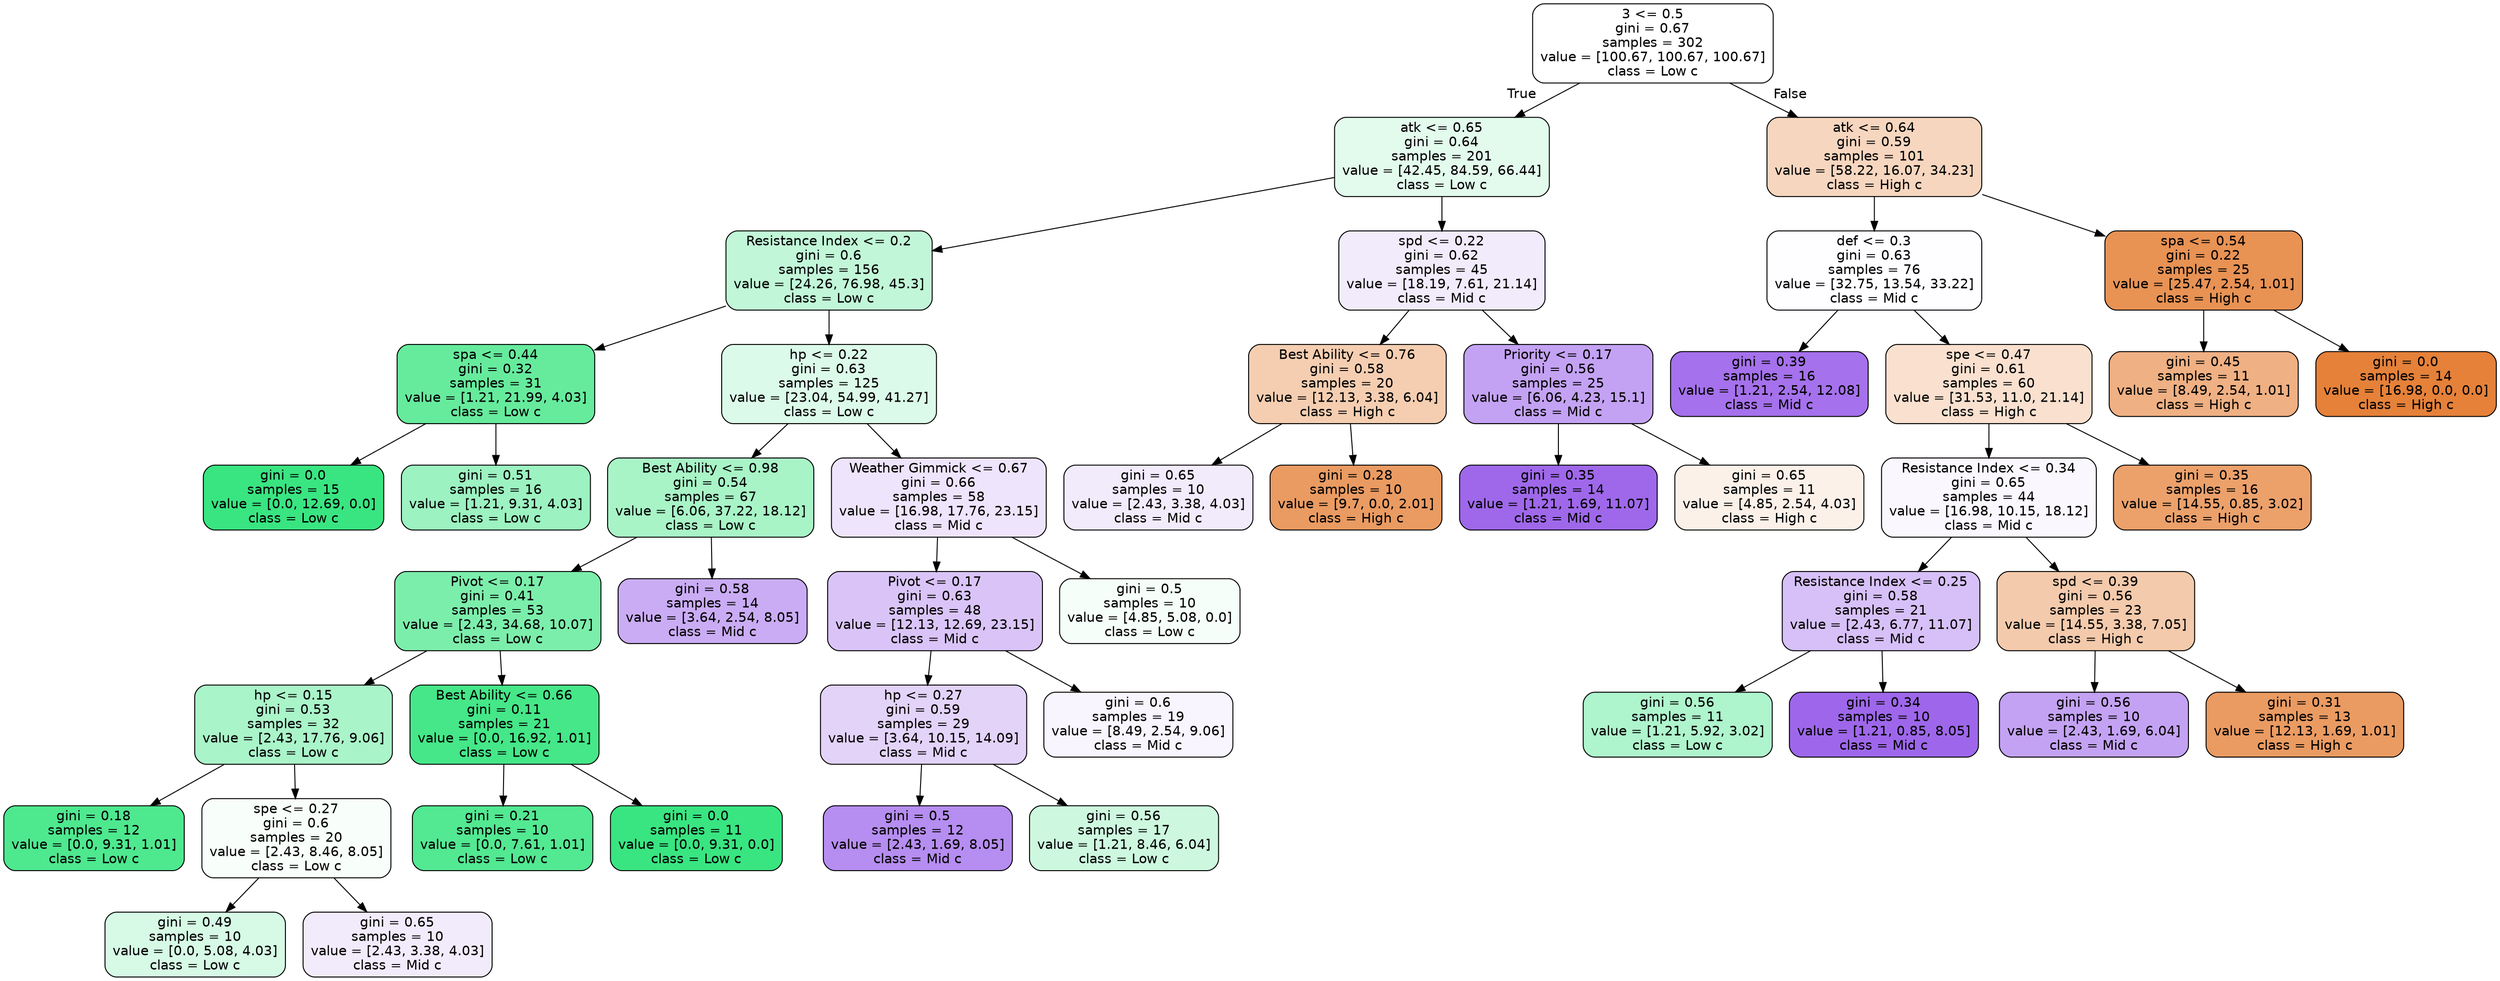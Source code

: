 digraph Tree {
node [shape=box, style="filled, rounded", color="black", fontname=helvetica] ;
edge [fontname=helvetica] ;
0 [label="3 <= 0.5\ngini = 0.67\nsamples = 302\nvalue = [100.67, 100.67, 100.67]\nclass = Low c", fillcolor="#ffffff"] ;
1 [label="atk <= 0.65\ngini = 0.64\nsamples = 201\nvalue = [42.45, 84.59, 66.44]\nclass = Low c", fillcolor="#e3fbed"] ;
0 -> 1 [labeldistance=2.5, labelangle=45, headlabel="True"] ;
2 [label="Resistance Index <= 0.2\ngini = 0.6\nsamples = 156\nvalue = [24.26, 76.98, 45.3]\nclass = Low c", fillcolor="#c1f7d8"] ;
1 -> 2 ;
3 [label="spa <= 0.44\ngini = 0.32\nsamples = 31\nvalue = [1.21, 21.99, 4.03]\nclass = Low c", fillcolor="#66eb9d"] ;
2 -> 3 ;
4 [label="gini = 0.0\nsamples = 15\nvalue = [0.0, 12.69, 0.0]\nclass = Low c", fillcolor="#39e581"] ;
3 -> 4 ;
5 [label="gini = 0.51\nsamples = 16\nvalue = [1.21, 9.31, 4.03]\nclass = Low c", fillcolor="#9cf2c0"] ;
3 -> 5 ;
6 [label="hp <= 0.22\ngini = 0.63\nsamples = 125\nvalue = [23.04, 54.99, 41.27]\nclass = Low c", fillcolor="#dcfae9"] ;
2 -> 6 ;
7 [label="Best Ability <= 0.98\ngini = 0.54\nsamples = 67\nvalue = [6.06, 37.22, 18.12]\nclass = Low c", fillcolor="#a8f4c7"] ;
6 -> 7 ;
8 [label="Pivot <= 0.17\ngini = 0.41\nsamples = 53\nvalue = [2.43, 34.68, 10.07]\nclass = Low c", fillcolor="#7ceeab"] ;
7 -> 8 ;
9 [label="hp <= 0.15\ngini = 0.53\nsamples = 32\nvalue = [2.43, 17.76, 9.06]\nclass = Low c", fillcolor="#aaf4c9"] ;
8 -> 9 ;
10 [label="gini = 0.18\nsamples = 12\nvalue = [0.0, 9.31, 1.01]\nclass = Low c", fillcolor="#4ee88f"] ;
9 -> 10 ;
11 [label="spe <= 0.27\ngini = 0.6\nsamples = 20\nvalue = [2.43, 8.46, 8.05]\nclass = Low c", fillcolor="#f8fefa"] ;
9 -> 11 ;
12 [label="gini = 0.49\nsamples = 10\nvalue = [0.0, 5.08, 4.03]\nclass = Low c", fillcolor="#d6fae5"] ;
11 -> 12 ;
13 [label="gini = 0.65\nsamples = 10\nvalue = [2.43, 3.38, 4.03]\nclass = Mid c", fillcolor="#f2ebfc"] ;
11 -> 13 ;
14 [label="Best Ability <= 0.66\ngini = 0.11\nsamples = 21\nvalue = [0.0, 16.92, 1.01]\nclass = Low c", fillcolor="#45e788"] ;
8 -> 14 ;
15 [label="gini = 0.21\nsamples = 10\nvalue = [0.0, 7.61, 1.01]\nclass = Low c", fillcolor="#53e892"] ;
14 -> 15 ;
16 [label="gini = 0.0\nsamples = 11\nvalue = [0.0, 9.31, 0.0]\nclass = Low c", fillcolor="#39e581"] ;
14 -> 16 ;
17 [label="gini = 0.58\nsamples = 14\nvalue = [3.64, 2.54, 8.05]\nclass = Mid c", fillcolor="#caacf4"] ;
7 -> 17 ;
18 [label="Weather Gimmick <= 0.67\ngini = 0.66\nsamples = 58\nvalue = [16.98, 17.76, 23.15]\nclass = Mid c", fillcolor="#eee4fc"] ;
6 -> 18 ;
19 [label="Pivot <= 0.17\ngini = 0.63\nsamples = 48\nvalue = [12.13, 12.69, 23.15]\nclass = Mid c", fillcolor="#dac4f7"] ;
18 -> 19 ;
20 [label="hp <= 0.27\ngini = 0.59\nsamples = 29\nvalue = [3.64, 10.15, 14.09]\nclass = Mid c", fillcolor="#e3d3f9"] ;
19 -> 20 ;
21 [label="gini = 0.5\nsamples = 12\nvalue = [2.43, 1.69, 8.05]\nclass = Mid c", fillcolor="#b68df0"] ;
20 -> 21 ;
22 [label="gini = 0.56\nsamples = 17\nvalue = [1.21, 8.46, 6.04]\nclass = Low c", fillcolor="#cdf8df"] ;
20 -> 22 ;
23 [label="gini = 0.6\nsamples = 19\nvalue = [8.49, 2.54, 9.06]\nclass = Mid c", fillcolor="#f9f5fe"] ;
19 -> 23 ;
24 [label="gini = 0.5\nsamples = 10\nvalue = [4.85, 5.08, 0.0]\nclass = Low c", fillcolor="#f6fef9"] ;
18 -> 24 ;
25 [label="spd <= 0.22\ngini = 0.62\nsamples = 45\nvalue = [18.19, 7.61, 21.14]\nclass = Mid c", fillcolor="#f2ebfc"] ;
1 -> 25 ;
26 [label="Best Ability <= 0.76\ngini = 0.58\nsamples = 20\nvalue = [12.13, 3.38, 6.04]\nclass = High c", fillcolor="#f5ceb1"] ;
25 -> 26 ;
27 [label="gini = 0.65\nsamples = 10\nvalue = [2.43, 3.38, 4.03]\nclass = Mid c", fillcolor="#f2ebfc"] ;
26 -> 27 ;
28 [label="gini = 0.28\nsamples = 10\nvalue = [9.7, 0.0, 2.01]\nclass = High c", fillcolor="#ea9b62"] ;
26 -> 28 ;
29 [label="Priority <= 0.17\ngini = 0.56\nsamples = 25\nvalue = [6.06, 4.23, 15.1]\nclass = Mid c", fillcolor="#c4a2f3"] ;
25 -> 29 ;
30 [label="gini = 0.35\nsamples = 14\nvalue = [1.21, 1.69, 11.07]\nclass = Mid c", fillcolor="#9f68eb"] ;
29 -> 30 ;
31 [label="gini = 0.65\nsamples = 11\nvalue = [4.85, 2.54, 4.03]\nclass = High c", fillcolor="#fcf1e9"] ;
29 -> 31 ;
32 [label="atk <= 0.64\ngini = 0.59\nsamples = 101\nvalue = [58.22, 16.07, 34.23]\nclass = High c", fillcolor="#f7d6bf"] ;
0 -> 32 [labeldistance=2.5, labelangle=-45, headlabel="False"] ;
33 [label="def <= 0.3\ngini = 0.63\nsamples = 76\nvalue = [32.75, 13.54, 33.22]\nclass = Mid c", fillcolor="#fefdff"] ;
32 -> 33 ;
34 [label="gini = 0.39\nsamples = 16\nvalue = [1.21, 2.54, 12.08]\nclass = Mid c", fillcolor="#a571ec"] ;
33 -> 34 ;
35 [label="spe <= 0.47\ngini = 0.61\nsamples = 60\nvalue = [31.53, 11.0, 21.14]\nclass = High c", fillcolor="#f9e0cf"] ;
33 -> 35 ;
36 [label="Resistance Index <= 0.34\ngini = 0.65\nsamples = 44\nvalue = [16.98, 10.15, 18.12]\nclass = Mid c", fillcolor="#faf7fe"] ;
35 -> 36 ;
37 [label="Resistance Index <= 0.25\ngini = 0.58\nsamples = 21\nvalue = [2.43, 6.77, 11.07]\nclass = Mid c", fillcolor="#d7c0f7"] ;
36 -> 37 ;
38 [label="gini = 0.56\nsamples = 11\nvalue = [1.21, 5.92, 3.02]\nclass = Low c", fillcolor="#aef4cc"] ;
37 -> 38 ;
39 [label="gini = 0.34\nsamples = 10\nvalue = [1.21, 0.85, 8.05]\nclass = Mid c", fillcolor="#9e67eb"] ;
37 -> 39 ;
40 [label="spd <= 0.39\ngini = 0.56\nsamples = 23\nvalue = [14.55, 3.38, 7.05]\nclass = High c", fillcolor="#f4caac"] ;
36 -> 40 ;
41 [label="gini = 0.56\nsamples = 10\nvalue = [2.43, 1.69, 6.04]\nclass = Mid c", fillcolor="#c4a2f3"] ;
40 -> 41 ;
42 [label="gini = 0.31\nsamples = 13\nvalue = [12.13, 1.69, 1.01]\nclass = High c", fillcolor="#ea9b62"] ;
40 -> 42 ;
43 [label="gini = 0.35\nsamples = 16\nvalue = [14.55, 0.85, 3.02]\nclass = High c", fillcolor="#eca16b"] ;
35 -> 43 ;
44 [label="spa <= 0.54\ngini = 0.22\nsamples = 25\nvalue = [25.47, 2.54, 1.01]\nclass = High c", fillcolor="#e89254"] ;
32 -> 44 ;
45 [label="gini = 0.45\nsamples = 11\nvalue = [8.49, 2.54, 1.01]\nclass = High c", fillcolor="#efb083"] ;
44 -> 45 ;
46 [label="gini = 0.0\nsamples = 14\nvalue = [16.98, 0.0, 0.0]\nclass = High c", fillcolor="#e58139"] ;
44 -> 46 ;
}